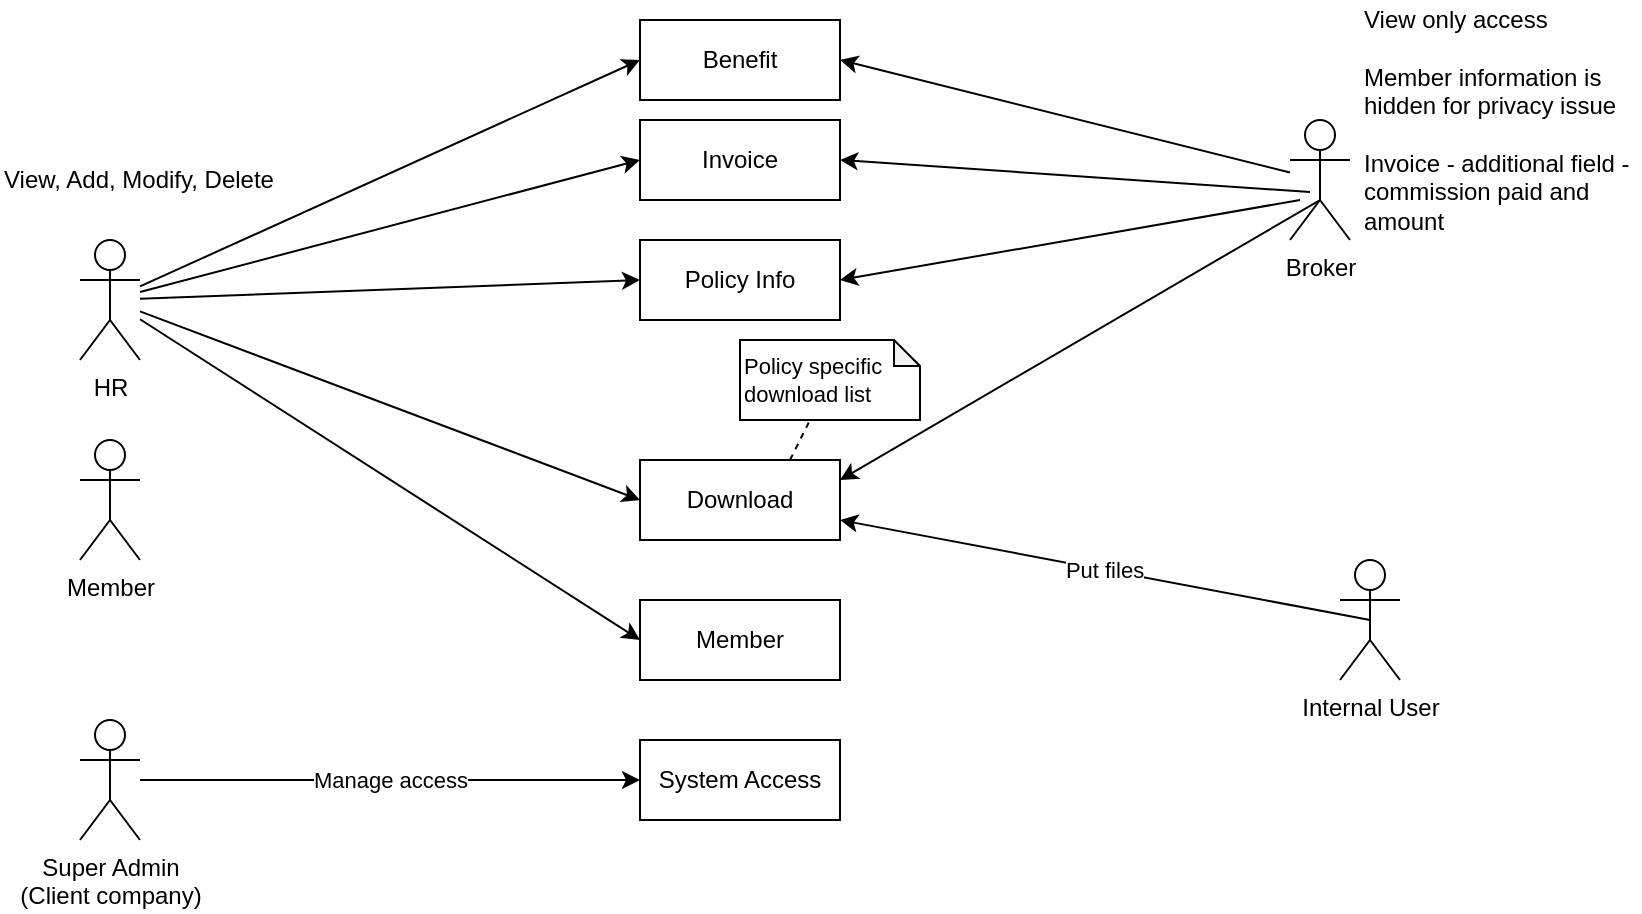 <mxfile version="11.0.5" type="github"><diagram id="zEam4gnTDcE2w_Ra0RrH" name="Page-1"><mxGraphModel dx="886" dy="498" grid="1" gridSize="10" guides="1" tooltips="1" connect="1" arrows="1" fold="1" page="1" pageScale="1" pageWidth="850" pageHeight="1100" math="0" shadow="0"><root><mxCell id="0"/><mxCell id="1" parent="0"/><mxCell id="sj-2d-pn_jsGaW4k9Y0H-3" value="Member" style="rounded=0;whiteSpace=wrap;html=1;" parent="1" vertex="1"><mxGeometry x="350" y="310" width="100" height="40" as="geometry"/></mxCell><mxCell id="sj-2d-pn_jsGaW4k9Y0H-5" style="rounded=0;orthogonalLoop=1;jettySize=auto;html=1;entryX=0;entryY=0.5;entryDx=0;entryDy=0;" parent="1" source="sj-2d-pn_jsGaW4k9Y0H-4" target="sj-2d-pn_jsGaW4k9Y0H-3" edge="1"><mxGeometry relative="1" as="geometry"/></mxCell><mxCell id="sj-2d-pn_jsGaW4k9Y0H-16" style="rounded=0;orthogonalLoop=1;jettySize=auto;html=1;entryX=0;entryY=0.5;entryDx=0;entryDy=0;fontSize=11;" parent="1" source="sj-2d-pn_jsGaW4k9Y0H-4" target="sj-2d-pn_jsGaW4k9Y0H-12" edge="1"><mxGeometry relative="1" as="geometry"/></mxCell><mxCell id="sj-2d-pn_jsGaW4k9Y0H-23" style="rounded=0;orthogonalLoop=1;jettySize=auto;html=1;entryX=0;entryY=0.5;entryDx=0;entryDy=0;fontSize=11;" parent="1" source="sj-2d-pn_jsGaW4k9Y0H-4" target="sj-2d-pn_jsGaW4k9Y0H-20" edge="1"><mxGeometry relative="1" as="geometry"/></mxCell><mxCell id="sj-2d-pn_jsGaW4k9Y0H-24" style="edgeStyle=none;rounded=0;orthogonalLoop=1;jettySize=auto;html=1;entryX=0;entryY=0.5;entryDx=0;entryDy=0;fontSize=11;" parent="1" source="sj-2d-pn_jsGaW4k9Y0H-4" target="sj-2d-pn_jsGaW4k9Y0H-21" edge="1"><mxGeometry relative="1" as="geometry"/></mxCell><mxCell id="sj-2d-pn_jsGaW4k9Y0H-25" style="edgeStyle=none;rounded=0;orthogonalLoop=1;jettySize=auto;html=1;entryX=0;entryY=0.5;entryDx=0;entryDy=0;fontSize=11;" parent="1" source="sj-2d-pn_jsGaW4k9Y0H-4" target="sj-2d-pn_jsGaW4k9Y0H-22" edge="1"><mxGeometry relative="1" as="geometry"/></mxCell><mxCell id="sj-2d-pn_jsGaW4k9Y0H-4" value="HR" style="shape=umlActor;verticalLabelPosition=bottom;labelBackgroundColor=#ffffff;verticalAlign=top;html=1;outlineConnect=0;" parent="1" vertex="1"><mxGeometry x="70" y="130" width="30" height="60" as="geometry"/></mxCell><mxCell id="sj-2d-pn_jsGaW4k9Y0H-8" style="rounded=0;orthogonalLoop=1;jettySize=auto;html=1;entryX=1;entryY=0.5;entryDx=0;entryDy=0;" parent="1" source="sj-2d-pn_jsGaW4k9Y0H-6" target="sj-2d-pn_jsGaW4k9Y0H-22" edge="1"><mxGeometry relative="1" as="geometry"/></mxCell><mxCell id="sj-2d-pn_jsGaW4k9Y0H-30" value="&lt;br&gt;" style="text;html=1;resizable=0;points=[];align=center;verticalAlign=middle;labelBackgroundColor=#ffffff;fontSize=11;" parent="sj-2d-pn_jsGaW4k9Y0H-8" vertex="1" connectable="0"><mxGeometry x="-0.166" y="-3" relative="1" as="geometry"><mxPoint as="offset"/></mxGeometry></mxCell><mxCell id="sj-2d-pn_jsGaW4k9Y0H-6" value="Broker" style="shape=umlActor;verticalLabelPosition=bottom;labelBackgroundColor=#ffffff;verticalAlign=top;html=1;outlineConnect=0;" parent="1" vertex="1"><mxGeometry x="675" y="70" width="30" height="60" as="geometry"/></mxCell><mxCell id="sj-2d-pn_jsGaW4k9Y0H-7" value="View only access&lt;br&gt;&lt;br&gt;Member information is hidden for privacy issue&lt;br&gt;&lt;br&gt;Invoice - additional field - commission paid and amount" style="text;html=1;strokeColor=none;fillColor=none;align=left;verticalAlign=middle;whiteSpace=wrap;rounded=0;" parent="1" vertex="1"><mxGeometry x="710" y="10" width="140" height="120" as="geometry"/></mxCell><mxCell id="sj-2d-pn_jsGaW4k9Y0H-12" value="Download" style="rounded=0;whiteSpace=wrap;html=1;" parent="1" vertex="1"><mxGeometry x="350" y="240" width="100" height="40" as="geometry"/></mxCell><mxCell id="sj-2d-pn_jsGaW4k9Y0H-13" value="Policy specific download list" style="shape=note;whiteSpace=wrap;html=1;backgroundOutline=1;darkOpacity=0.05;align=left;size=13;fontSize=11;" parent="1" vertex="1"><mxGeometry x="400" y="180" width="90" height="40" as="geometry"/></mxCell><mxCell id="sj-2d-pn_jsGaW4k9Y0H-15" value="" style="endArrow=none;dashed=1;html=1;exitX=0.75;exitY=0;exitDx=0;exitDy=0;" parent="1" source="sj-2d-pn_jsGaW4k9Y0H-12" target="sj-2d-pn_jsGaW4k9Y0H-13" edge="1"><mxGeometry width="50" height="50" relative="1" as="geometry"><mxPoint x="460" y="250" as="sourcePoint"/><mxPoint x="510" y="200" as="targetPoint"/></mxGeometry></mxCell><mxCell id="sj-2d-pn_jsGaW4k9Y0H-18" value="Manage access" style="rounded=0;orthogonalLoop=1;jettySize=auto;html=1;entryX=0;entryY=0.5;entryDx=0;entryDy=0;fontSize=11;" parent="1" source="sj-2d-pn_jsGaW4k9Y0H-17" target="sj-2d-pn_jsGaW4k9Y0H-34" edge="1"><mxGeometry relative="1" as="geometry"/></mxCell><mxCell id="sj-2d-pn_jsGaW4k9Y0H-17" value="Super Admin&lt;br&gt;(Client company)" style="shape=umlActor;verticalLabelPosition=bottom;labelBackgroundColor=#ffffff;verticalAlign=top;html=1;outlineConnect=0;" parent="1" vertex="1"><mxGeometry x="70" y="370" width="30" height="60" as="geometry"/></mxCell><mxCell id="sj-2d-pn_jsGaW4k9Y0H-20" value="Policy Info" style="rounded=0;whiteSpace=wrap;html=1;" parent="1" vertex="1"><mxGeometry x="350" y="130" width="100" height="40" as="geometry"/></mxCell><mxCell id="sj-2d-pn_jsGaW4k9Y0H-21" value="Invoice" style="rounded=0;whiteSpace=wrap;html=1;" parent="1" vertex="1"><mxGeometry x="350" y="70" width="100" height="40" as="geometry"/></mxCell><mxCell id="sj-2d-pn_jsGaW4k9Y0H-22" value="Benefit" style="rounded=0;whiteSpace=wrap;html=1;" parent="1" vertex="1"><mxGeometry x="350" y="20" width="100" height="40" as="geometry"/></mxCell><mxCell id="sj-2d-pn_jsGaW4k9Y0H-26" style="rounded=0;orthogonalLoop=1;jettySize=auto;html=1;entryX=1;entryY=0.5;entryDx=0;entryDy=0;" parent="1" target="sj-2d-pn_jsGaW4k9Y0H-21" edge="1"><mxGeometry relative="1" as="geometry"><mxPoint x="685" y="106" as="sourcePoint"/><mxPoint x="460" y="50" as="targetPoint"/></mxGeometry></mxCell><mxCell id="sj-2d-pn_jsGaW4k9Y0H-28" style="rounded=0;orthogonalLoop=1;jettySize=auto;html=1;entryX=1;entryY=0.5;entryDx=0;entryDy=0;" parent="1" target="sj-2d-pn_jsGaW4k9Y0H-20" edge="1"><mxGeometry relative="1" as="geometry"><mxPoint x="680" y="110" as="sourcePoint"/><mxPoint x="460" y="100" as="targetPoint"/></mxGeometry></mxCell><mxCell id="sj-2d-pn_jsGaW4k9Y0H-31" style="rounded=0;orthogonalLoop=1;jettySize=auto;html=1;entryX=1;entryY=0.25;entryDx=0;entryDy=0;exitX=0.5;exitY=0.667;exitDx=0;exitDy=0;exitPerimeter=0;" parent="1" source="sj-2d-pn_jsGaW4k9Y0H-6" target="sj-2d-pn_jsGaW4k9Y0H-12" edge="1"><mxGeometry relative="1" as="geometry"><mxPoint x="690" y="120" as="sourcePoint"/><mxPoint x="460" y="160" as="targetPoint"/></mxGeometry></mxCell><mxCell id="sj-2d-pn_jsGaW4k9Y0H-32" value="View, Add, Modify, Delete" style="text;html=1;strokeColor=none;fillColor=none;align=left;verticalAlign=middle;whiteSpace=wrap;rounded=0;" parent="1" vertex="1"><mxGeometry x="30" y="90" width="140" height="20" as="geometry"/></mxCell><mxCell id="sj-2d-pn_jsGaW4k9Y0H-33" value="Internal User" style="shape=umlActor;verticalLabelPosition=bottom;labelBackgroundColor=#ffffff;verticalAlign=top;html=1;outlineConnect=0;" parent="1" vertex="1"><mxGeometry x="700" y="290" width="30" height="60" as="geometry"/></mxCell><mxCell id="sj-2d-pn_jsGaW4k9Y0H-34" value="System Access" style="rounded=0;whiteSpace=wrap;html=1;" parent="1" vertex="1"><mxGeometry x="350" y="380" width="100" height="40" as="geometry"/></mxCell><mxCell id="sj-2d-pn_jsGaW4k9Y0H-36" value="Put files" style="rounded=0;orthogonalLoop=1;jettySize=auto;html=1;entryX=1;entryY=0.75;entryDx=0;entryDy=0;fontSize=11;exitX=0.5;exitY=0.5;exitDx=0;exitDy=0;exitPerimeter=0;" parent="1" source="sj-2d-pn_jsGaW4k9Y0H-33" target="sj-2d-pn_jsGaW4k9Y0H-12" edge="1"><mxGeometry relative="1" as="geometry"><mxPoint x="110" y="372.264" as="sourcePoint"/><mxPoint x="360" y="410" as="targetPoint"/></mxGeometry></mxCell><mxCell id="sj-2d-pn_jsGaW4k9Y0H-38" value="Member" style="shape=umlActor;verticalLabelPosition=bottom;labelBackgroundColor=#ffffff;verticalAlign=top;html=1;outlineConnect=0;" parent="1" vertex="1"><mxGeometry x="70" y="230" width="30" height="60" as="geometry"/></mxCell><mxCell id="sj-2d-pn_jsGaW4k9Y0H-41" style="edgeStyle=none;rounded=0;orthogonalLoop=1;jettySize=auto;html=1;exitX=1;exitY=0.333;exitDx=0;exitDy=0;exitPerimeter=0;fontSize=11;" parent="1" source="sj-2d-pn_jsGaW4k9Y0H-17" target="sj-2d-pn_jsGaW4k9Y0H-17" edge="1"><mxGeometry relative="1" as="geometry"/></mxCell></root></mxGraphModel></diagram></mxfile>